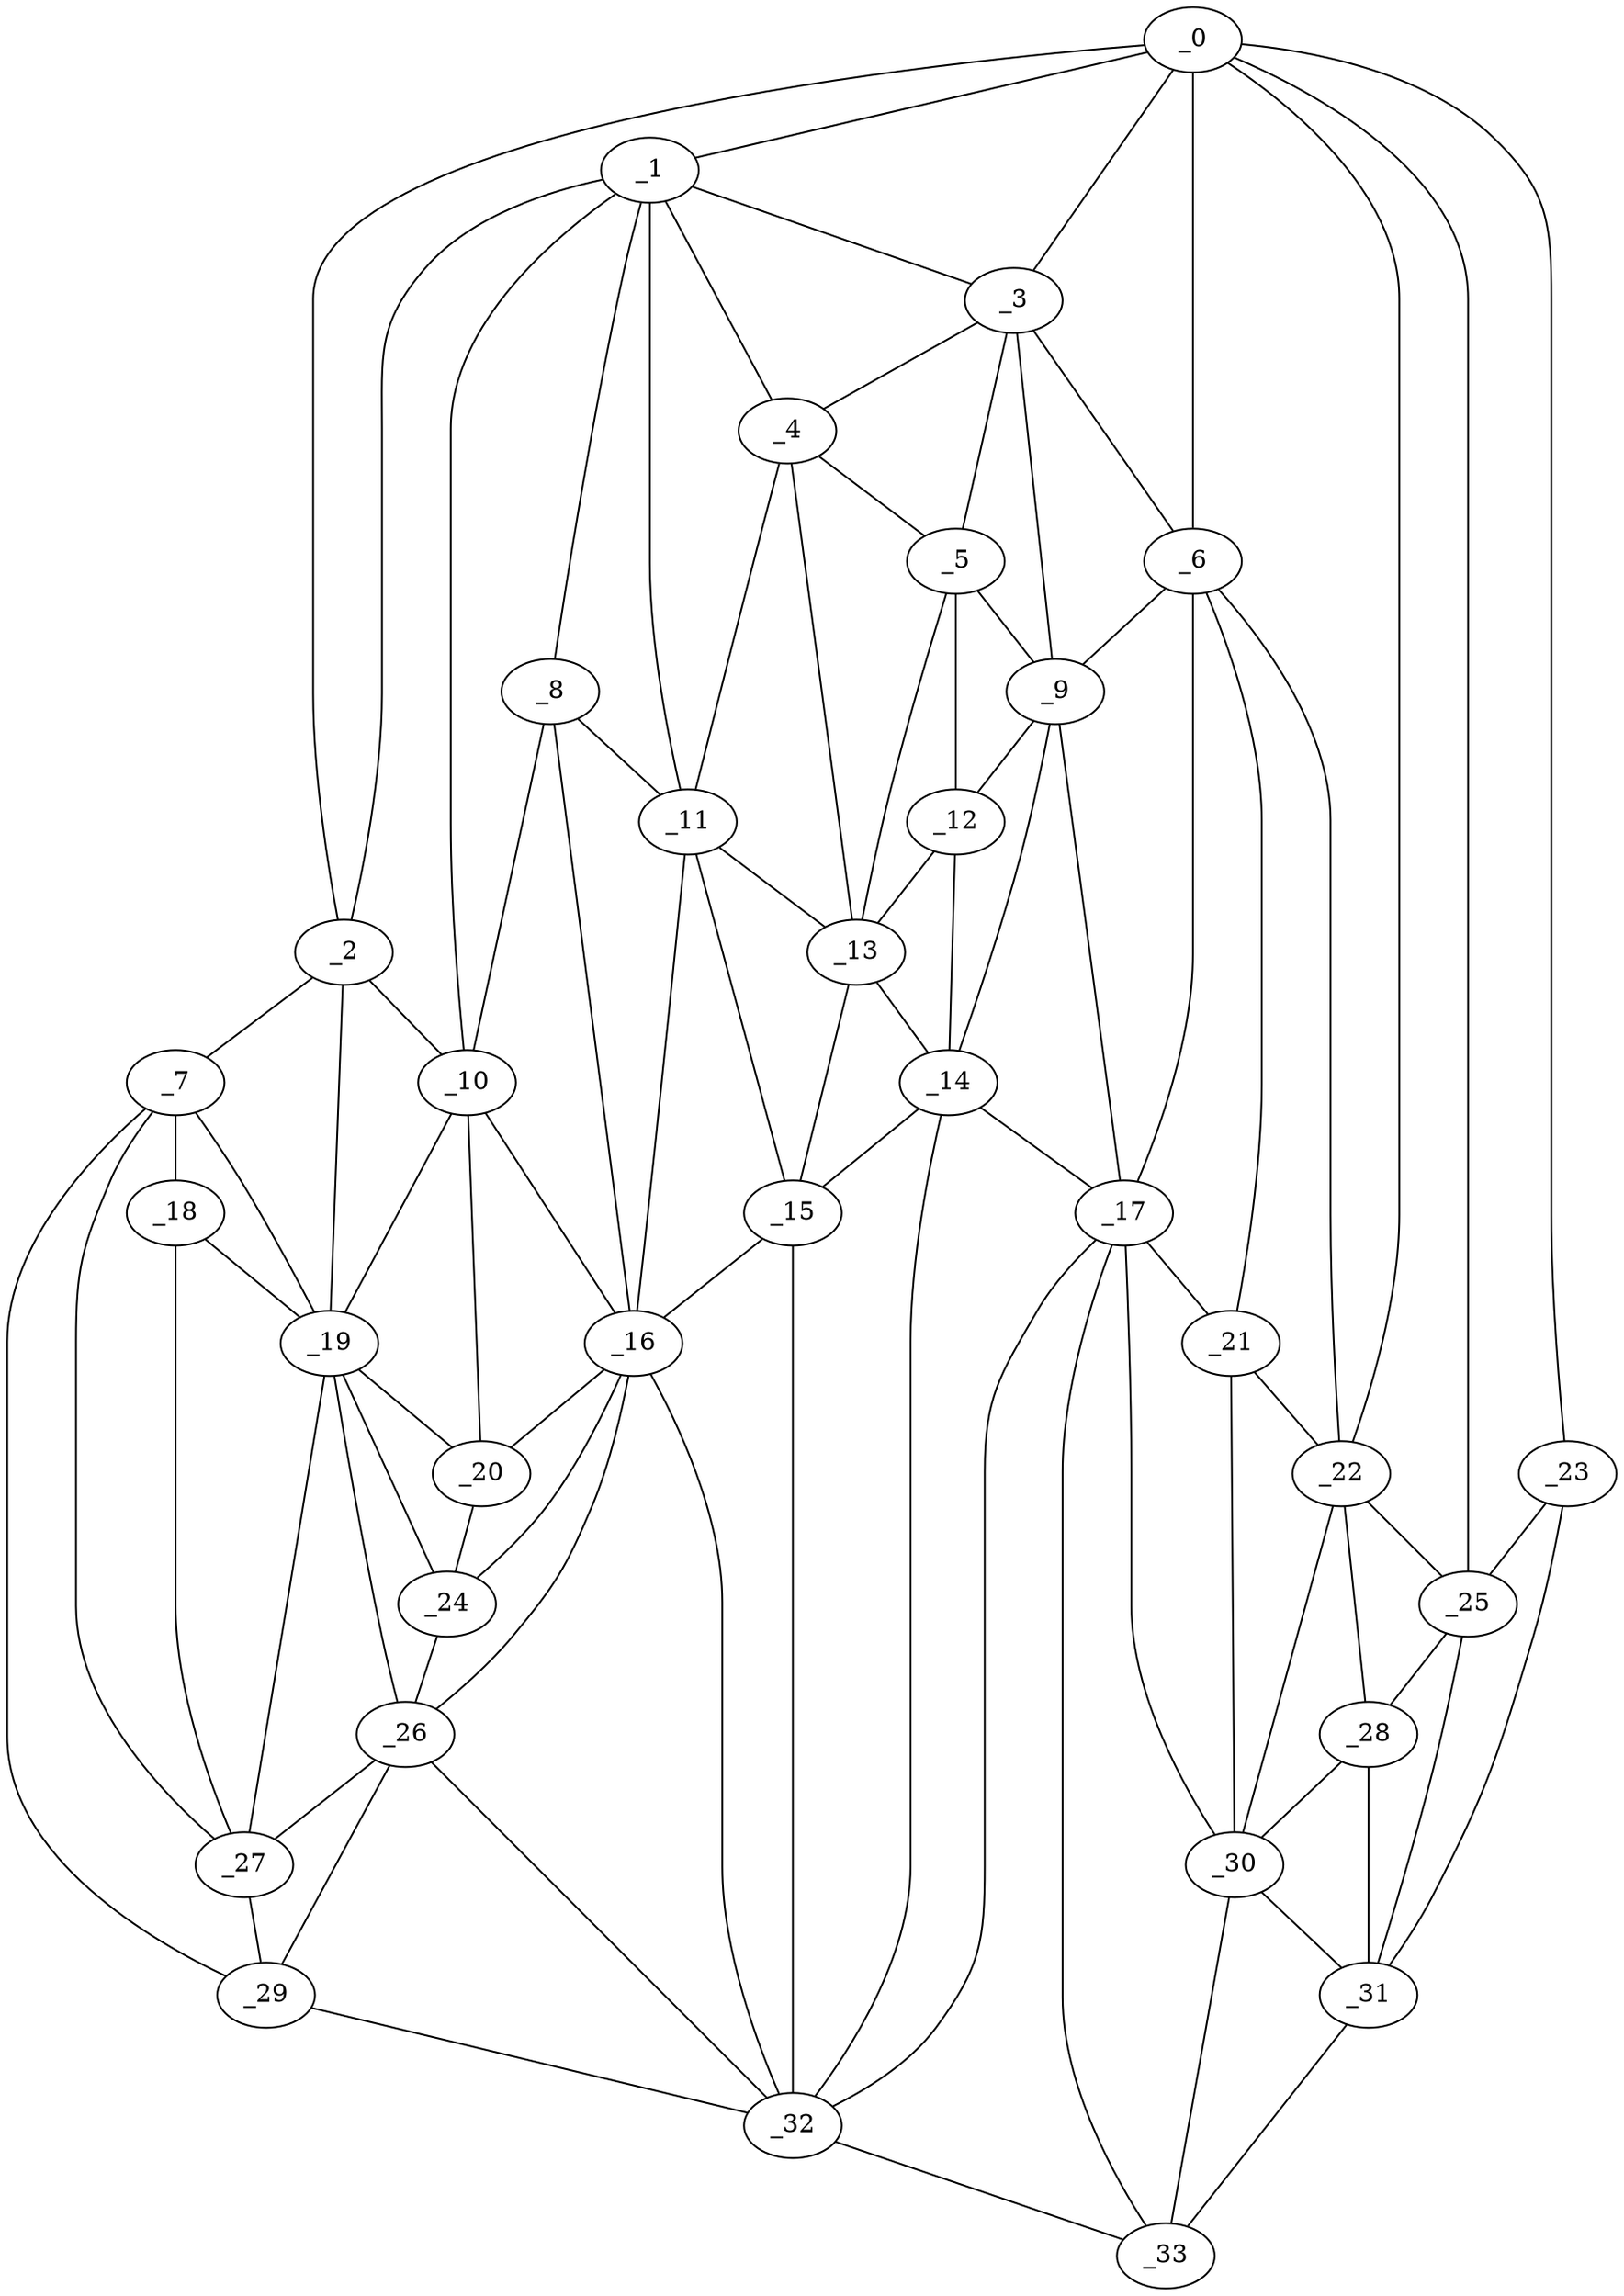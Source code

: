 graph "obj49__45.gxl" {
	_0	 [x=35,
		y=94];
	_1	 [x=38,
		y=48];
	_0 -- _1	 [valence=2];
	_2	 [x=39,
		y=8];
	_0 -- _2	 [valence=1];
	_3	 [x=39,
		y=70];
	_0 -- _3	 [valence=2];
	_6	 [x=48,
		y=85];
	_0 -- _6	 [valence=1];
	_22	 [x=69,
		y=98];
	_0 -- _22	 [valence=2];
	_23	 [x=69,
		y=125];
	_0 -- _23	 [valence=1];
	_25	 [x=72,
		y=109];
	_0 -- _25	 [valence=2];
	_1 -- _2	 [valence=1];
	_1 -- _3	 [valence=2];
	_4	 [x=43,
		y=58];
	_1 -- _4	 [valence=1];
	_8	 [x=51,
		y=42];
	_1 -- _8	 [valence=1];
	_10	 [x=52,
		y=38];
	_1 -- _10	 [valence=2];
	_11	 [x=53,
		y=52];
	_1 -- _11	 [valence=2];
	_7	 [x=49,
		y=3];
	_2 -- _7	 [valence=1];
	_2 -- _10	 [valence=2];
	_19	 [x=67,
		y=18];
	_2 -- _19	 [valence=2];
	_3 -- _4	 [valence=2];
	_5	 [x=46,
		y=66];
	_3 -- _5	 [valence=2];
	_3 -- _6	 [valence=2];
	_9	 [x=51,
		y=73];
	_3 -- _9	 [valence=2];
	_4 -- _5	 [valence=2];
	_4 -- _11	 [valence=1];
	_13	 [x=56,
		y=62];
	_4 -- _13	 [valence=1];
	_5 -- _9	 [valence=2];
	_12	 [x=54,
		y=66];
	_5 -- _12	 [valence=2];
	_5 -- _13	 [valence=1];
	_6 -- _9	 [valence=2];
	_17	 [x=66,
		y=84];
	_6 -- _17	 [valence=2];
	_21	 [x=67,
		y=90];
	_6 -- _21	 [valence=1];
	_6 -- _22	 [valence=2];
	_18	 [x=67,
		y=11];
	_7 -- _18	 [valence=2];
	_7 -- _19	 [valence=1];
	_27	 [x=83,
		y=10];
	_7 -- _27	 [valence=1];
	_29	 [x=94,
		y=10];
	_7 -- _29	 [valence=1];
	_8 -- _10	 [valence=2];
	_8 -- _11	 [valence=1];
	_16	 [x=66,
		y=42];
	_8 -- _16	 [valence=2];
	_9 -- _12	 [valence=1];
	_14	 [x=64,
		y=72];
	_9 -- _14	 [valence=1];
	_9 -- _17	 [valence=2];
	_10 -- _16	 [valence=1];
	_10 -- _19	 [valence=1];
	_20	 [x=67,
		y=29];
	_10 -- _20	 [valence=2];
	_11 -- _13	 [valence=2];
	_15	 [x=65,
		y=62];
	_11 -- _15	 [valence=2];
	_11 -- _16	 [valence=2];
	_12 -- _13	 [valence=2];
	_12 -- _14	 [valence=1];
	_13 -- _14	 [valence=2];
	_13 -- _15	 [valence=2];
	_14 -- _15	 [valence=2];
	_14 -- _17	 [valence=2];
	_32	 [x=98,
		y=70];
	_14 -- _32	 [valence=2];
	_15 -- _16	 [valence=2];
	_15 -- _32	 [valence=1];
	_16 -- _20	 [valence=2];
	_24	 [x=72,
		y=28];
	_16 -- _24	 [valence=1];
	_26	 [x=80,
		y=27];
	_16 -- _26	 [valence=2];
	_16 -- _32	 [valence=2];
	_17 -- _21	 [valence=2];
	_30	 [x=95,
		y=91];
	_17 -- _30	 [valence=1];
	_17 -- _32	 [valence=2];
	_33	 [x=98,
		y=84];
	_17 -- _33	 [valence=2];
	_18 -- _19	 [valence=2];
	_18 -- _27	 [valence=1];
	_19 -- _20	 [valence=2];
	_19 -- _24	 [valence=1];
	_19 -- _26	 [valence=1];
	_19 -- _27	 [valence=2];
	_20 -- _24	 [valence=2];
	_21 -- _22	 [valence=2];
	_21 -- _30	 [valence=1];
	_22 -- _25	 [valence=2];
	_28	 [x=92,
		y=105];
	_22 -- _28	 [valence=2];
	_22 -- _30	 [valence=2];
	_23 -- _25	 [valence=2];
	_31	 [x=96,
		y=119];
	_23 -- _31	 [valence=1];
	_24 -- _26	 [valence=2];
	_25 -- _28	 [valence=2];
	_25 -- _31	 [valence=1];
	_26 -- _27	 [valence=2];
	_26 -- _29	 [valence=2];
	_26 -- _32	 [valence=1];
	_27 -- _29	 [valence=1];
	_28 -- _30	 [valence=2];
	_28 -- _31	 [valence=2];
	_29 -- _32	 [valence=1];
	_30 -- _31	 [valence=2];
	_30 -- _33	 [valence=2];
	_31 -- _33	 [valence=1];
	_32 -- _33	 [valence=1];
}
